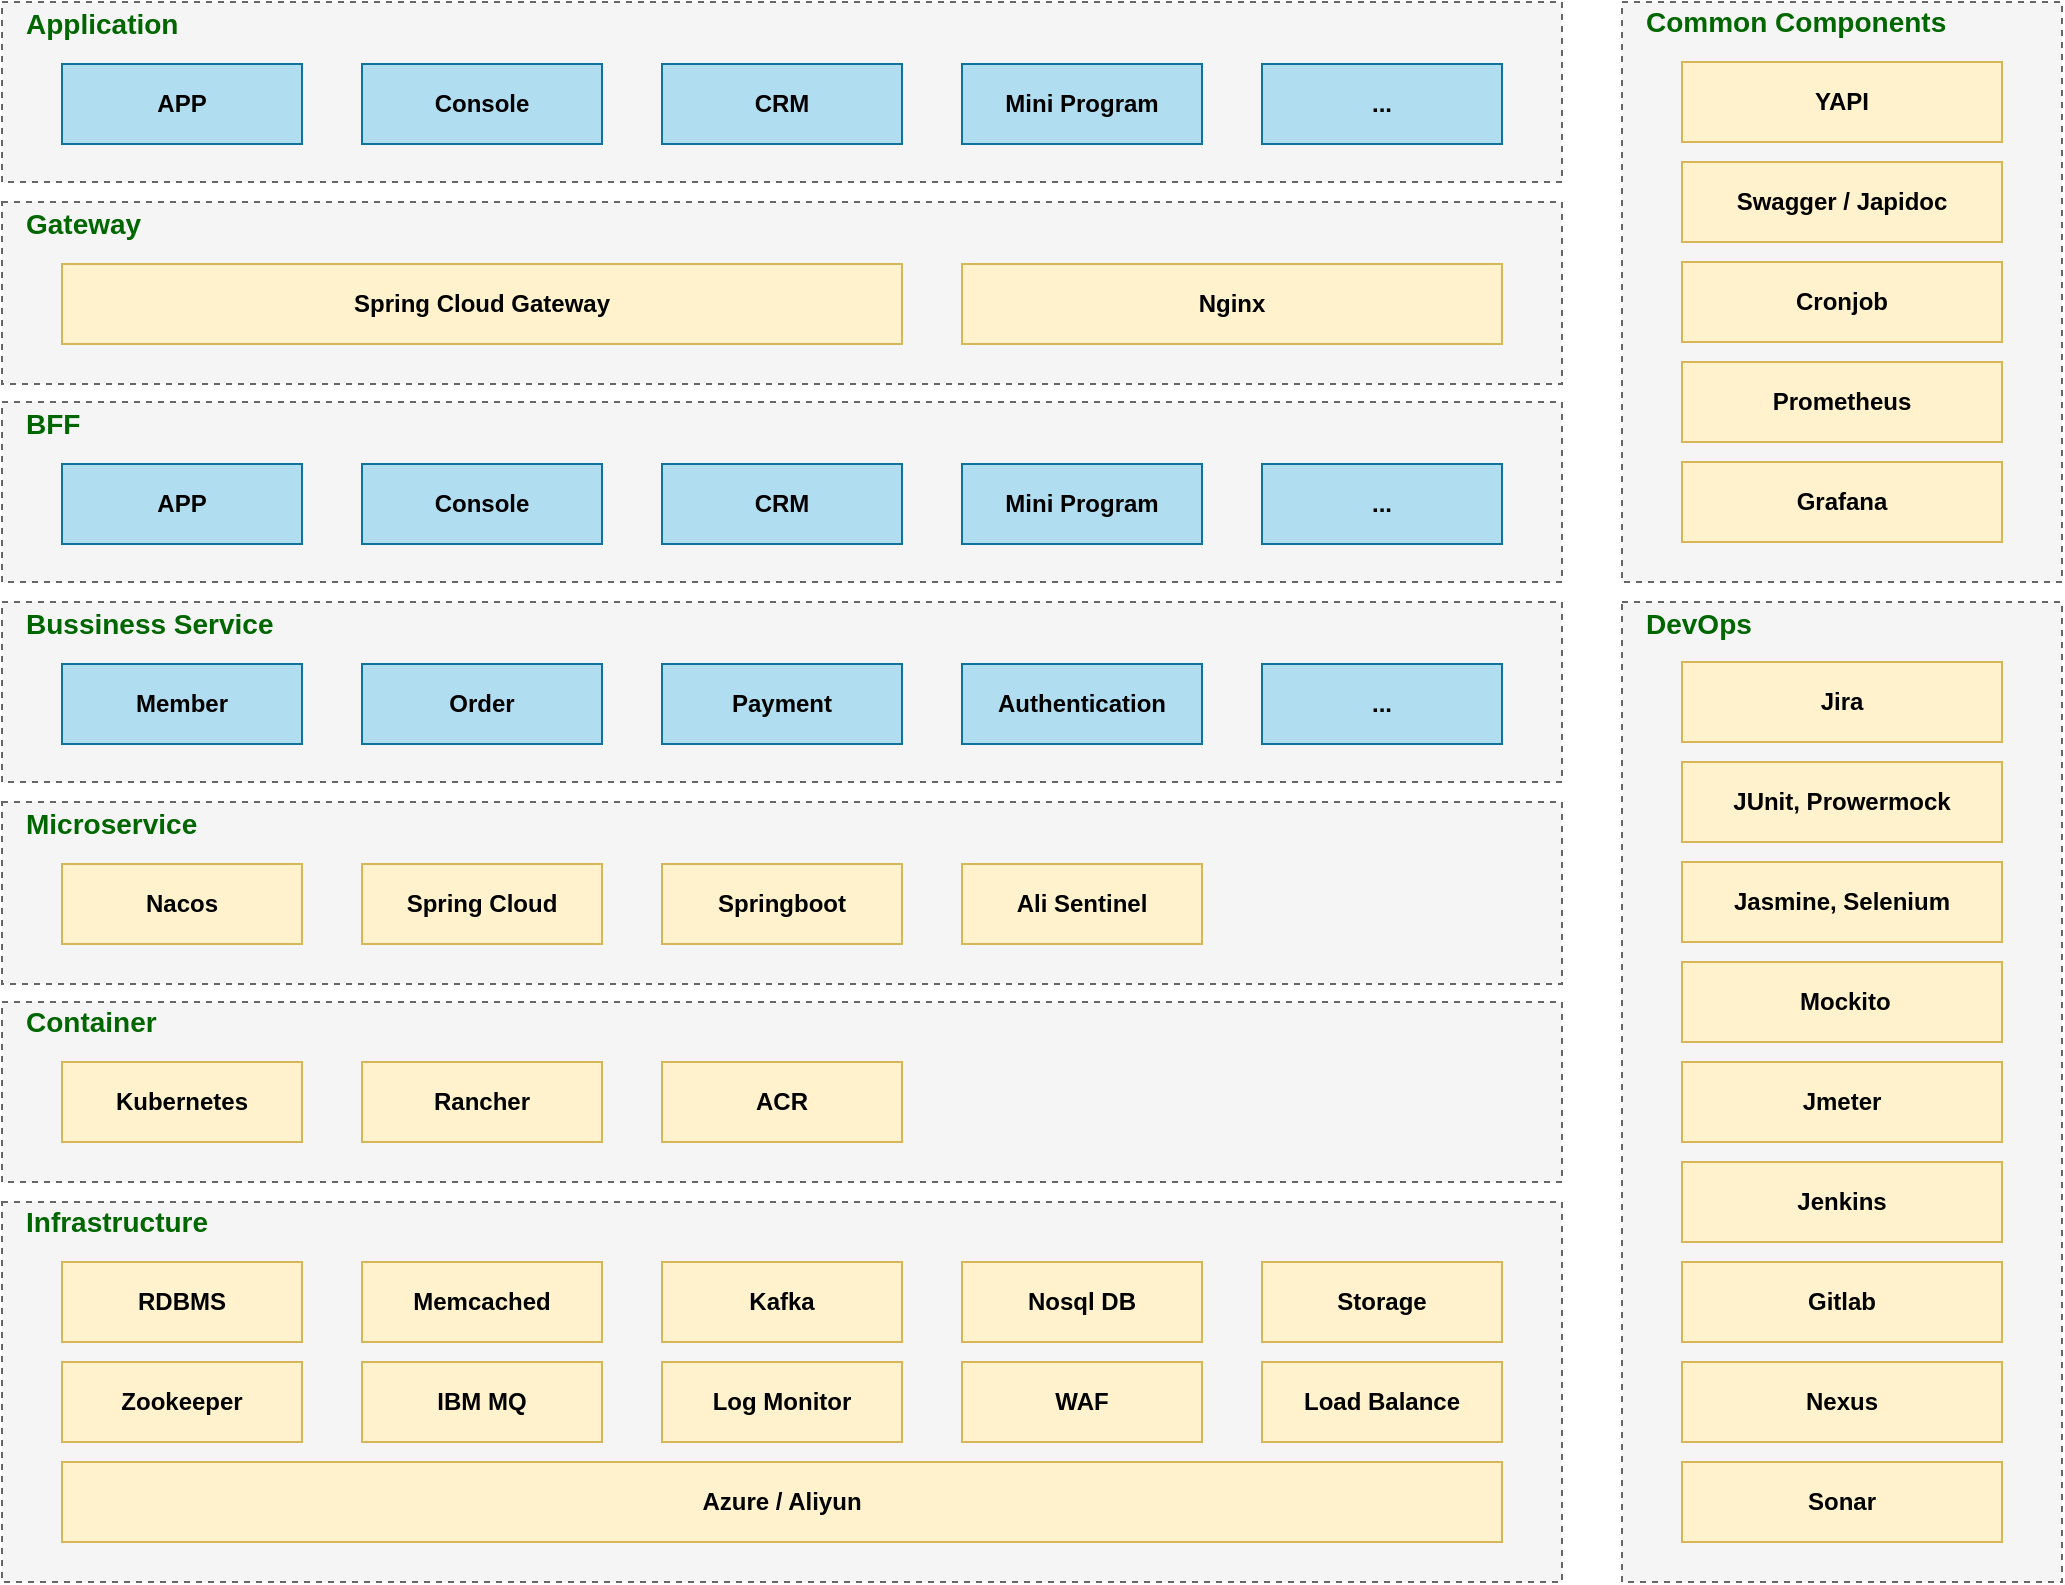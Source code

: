<mxfile version="14.9.5" type="github">
  <diagram id="-clFvQGOc0EbCS_MQECn" name="Page-1">
    <mxGraphModel dx="1393" dy="784" grid="1" gridSize="10" guides="1" tooltips="1" connect="1" arrows="1" fold="1" page="1" pageScale="1" pageWidth="1169" pageHeight="827" math="0" shadow="0">
      <root>
        <mxCell id="0" />
        <mxCell id="1" parent="0" />
        <mxCell id="SsjOBEy4eEC3Mk91ywN4-112" value="" style="rounded=0;whiteSpace=wrap;html=1;strokeColor=#666666;fillColor=#f5f5f5;dashed=1;fontColor=#333333;" vertex="1" parent="1">
          <mxGeometry x="870" y="30" width="220" height="290" as="geometry" />
        </mxCell>
        <mxCell id="SsjOBEy4eEC3Mk91ywN4-25" value="" style="rounded=0;whiteSpace=wrap;html=1;strokeColor=#666666;fillColor=#f5f5f5;dashed=1;fontColor=#333333;" vertex="1" parent="1">
          <mxGeometry x="60" y="430" width="780" height="91" as="geometry" />
        </mxCell>
        <mxCell id="SsjOBEy4eEC3Mk91ywN4-19" value="" style="rounded=0;whiteSpace=wrap;html=1;strokeColor=#666666;fillColor=#f5f5f5;dashed=1;fontColor=#333333;" vertex="1" parent="1">
          <mxGeometry x="60" y="530" width="780" height="90" as="geometry" />
        </mxCell>
        <mxCell id="SsjOBEy4eEC3Mk91ywN4-12" value="" style="rounded=0;whiteSpace=wrap;html=1;strokeColor=#666666;fillColor=#f5f5f5;dashed=1;fontColor=#333333;" vertex="1" parent="1">
          <mxGeometry x="60" y="630" width="780" height="190" as="geometry" />
        </mxCell>
        <mxCell id="SsjOBEy4eEC3Mk91ywN4-1" value="RDBMS" style="rounded=0;whiteSpace=wrap;html=1;fillColor=#fff2cc;strokeColor=#d6b656;fontStyle=1" vertex="1" parent="1">
          <mxGeometry x="90" y="660" width="120" height="40" as="geometry" />
        </mxCell>
        <mxCell id="SsjOBEy4eEC3Mk91ywN4-2" value="Memcached" style="rounded=0;whiteSpace=wrap;html=1;fillColor=#fff2cc;strokeColor=#d6b656;fontStyle=1" vertex="1" parent="1">
          <mxGeometry x="240" y="660" width="120" height="40" as="geometry" />
        </mxCell>
        <mxCell id="SsjOBEy4eEC3Mk91ywN4-3" value="Kafka" style="rounded=0;whiteSpace=wrap;html=1;fillColor=#fff2cc;strokeColor=#d6b656;fontStyle=1" vertex="1" parent="1">
          <mxGeometry x="390" y="660" width="120" height="40" as="geometry" />
        </mxCell>
        <mxCell id="SsjOBEy4eEC3Mk91ywN4-4" value="Nosql DB" style="rounded=0;whiteSpace=wrap;html=1;fillColor=#fff2cc;strokeColor=#d6b656;fontStyle=1" vertex="1" parent="1">
          <mxGeometry x="540" y="660" width="120" height="40" as="geometry" />
        </mxCell>
        <mxCell id="SsjOBEy4eEC3Mk91ywN4-5" value="Storage" style="rounded=0;whiteSpace=wrap;html=1;fillColor=#fff2cc;strokeColor=#d6b656;fontStyle=1" vertex="1" parent="1">
          <mxGeometry x="690" y="660" width="120" height="40" as="geometry" />
        </mxCell>
        <mxCell id="SsjOBEy4eEC3Mk91ywN4-6" value="Zookeeper" style="rounded=0;whiteSpace=wrap;html=1;fillColor=#fff2cc;strokeColor=#d6b656;fontStyle=1" vertex="1" parent="1">
          <mxGeometry x="90" y="710" width="120" height="40" as="geometry" />
        </mxCell>
        <mxCell id="SsjOBEy4eEC3Mk91ywN4-7" value="IBM MQ" style="rounded=0;whiteSpace=wrap;html=1;fillColor=#fff2cc;strokeColor=#d6b656;fontStyle=1" vertex="1" parent="1">
          <mxGeometry x="240" y="710" width="120" height="40" as="geometry" />
        </mxCell>
        <mxCell id="SsjOBEy4eEC3Mk91ywN4-8" value="Log Monitor" style="rounded=0;whiteSpace=wrap;html=1;fillColor=#fff2cc;strokeColor=#d6b656;fontStyle=1" vertex="1" parent="1">
          <mxGeometry x="390" y="710" width="120" height="40" as="geometry" />
        </mxCell>
        <mxCell id="SsjOBEy4eEC3Mk91ywN4-9" value="WAF" style="rounded=0;whiteSpace=wrap;html=1;fillColor=#fff2cc;strokeColor=#d6b656;fontStyle=1" vertex="1" parent="1">
          <mxGeometry x="540" y="710" width="120" height="40" as="geometry" />
        </mxCell>
        <mxCell id="SsjOBEy4eEC3Mk91ywN4-10" value="Load Balance" style="rounded=0;whiteSpace=wrap;html=1;fillColor=#fff2cc;strokeColor=#d6b656;fontStyle=1" vertex="1" parent="1">
          <mxGeometry x="690" y="710" width="120" height="40" as="geometry" />
        </mxCell>
        <mxCell id="SsjOBEy4eEC3Mk91ywN4-11" value="Azure / Aliyun" style="rounded=0;whiteSpace=wrap;html=1;fillColor=#fff2cc;strokeColor=#d6b656;fontStyle=1" vertex="1" parent="1">
          <mxGeometry x="90" y="760" width="720" height="40" as="geometry" />
        </mxCell>
        <mxCell id="SsjOBEy4eEC3Mk91ywN4-14" value="Infrastructure" style="text;html=1;strokeColor=none;fillColor=none;align=left;verticalAlign=middle;whiteSpace=wrap;rounded=0;dashed=1;textDirection=ltr;fontStyle=1;fontSize=14;fontColor=#006600;" vertex="1" parent="1">
          <mxGeometry x="70" y="630" width="100" height="20" as="geometry" />
        </mxCell>
        <mxCell id="SsjOBEy4eEC3Mk91ywN4-16" value="Kubernetes" style="rounded=0;whiteSpace=wrap;html=1;fillColor=#fff2cc;strokeColor=#d6b656;fontStyle=1" vertex="1" parent="1">
          <mxGeometry x="90" y="560" width="120" height="40" as="geometry" />
        </mxCell>
        <mxCell id="SsjOBEy4eEC3Mk91ywN4-17" value="Rancher" style="rounded=0;whiteSpace=wrap;html=1;fillColor=#fff2cc;strokeColor=#d6b656;fontStyle=1" vertex="1" parent="1">
          <mxGeometry x="240" y="560" width="120" height="40" as="geometry" />
        </mxCell>
        <mxCell id="SsjOBEy4eEC3Mk91ywN4-18" value="ACR" style="rounded=0;whiteSpace=wrap;html=1;fillColor=#fff2cc;strokeColor=#d6b656;fontStyle=1" vertex="1" parent="1">
          <mxGeometry x="390" y="560" width="120" height="40" as="geometry" />
        </mxCell>
        <mxCell id="SsjOBEy4eEC3Mk91ywN4-20" value="Container" style="text;html=1;strokeColor=none;fillColor=none;align=left;verticalAlign=middle;whiteSpace=wrap;rounded=0;dashed=1;textDirection=ltr;fontStyle=1;fontSize=14;fontColor=#006600;" vertex="1" parent="1">
          <mxGeometry x="70" y="530" width="100" height="20" as="geometry" />
        </mxCell>
        <mxCell id="SsjOBEy4eEC3Mk91ywN4-21" value="Nacos" style="rounded=0;whiteSpace=wrap;html=1;fillColor=#fff2cc;strokeColor=#d6b656;fontStyle=1" vertex="1" parent="1">
          <mxGeometry x="90" y="461" width="120" height="40" as="geometry" />
        </mxCell>
        <mxCell id="SsjOBEy4eEC3Mk91ywN4-22" value="Spring Cloud" style="rounded=0;whiteSpace=wrap;html=1;fillColor=#fff2cc;strokeColor=#d6b656;fontStyle=1" vertex="1" parent="1">
          <mxGeometry x="240" y="461" width="120" height="40" as="geometry" />
        </mxCell>
        <mxCell id="SsjOBEy4eEC3Mk91ywN4-23" value="Springboot" style="rounded=0;whiteSpace=wrap;html=1;fillColor=#fff2cc;strokeColor=#d6b656;fontStyle=1" vertex="1" parent="1">
          <mxGeometry x="390" y="461" width="120" height="40" as="geometry" />
        </mxCell>
        <mxCell id="SsjOBEy4eEC3Mk91ywN4-24" value="Ali Sentinel" style="rounded=0;whiteSpace=wrap;html=1;fillColor=#fff2cc;strokeColor=#d6b656;fontStyle=1" vertex="1" parent="1">
          <mxGeometry x="540" y="461" width="120" height="40" as="geometry" />
        </mxCell>
        <mxCell id="SsjOBEy4eEC3Mk91ywN4-26" value="Microservice" style="text;html=1;strokeColor=none;fillColor=none;align=left;verticalAlign=middle;whiteSpace=wrap;rounded=0;dashed=1;textDirection=ltr;fontStyle=1;fontSize=14;fontColor=#006600;" vertex="1" parent="1">
          <mxGeometry x="70" y="431" width="100" height="20" as="geometry" />
        </mxCell>
        <mxCell id="SsjOBEy4eEC3Mk91ywN4-28" value="" style="rounded=0;whiteSpace=wrap;html=1;strokeColor=#666666;fillColor=#f5f5f5;dashed=1;fontColor=#333333;" vertex="1" parent="1">
          <mxGeometry x="60" y="330" width="780" height="90" as="geometry" />
        </mxCell>
        <mxCell id="SsjOBEy4eEC3Mk91ywN4-29" value="Member" style="rounded=0;whiteSpace=wrap;html=1;fillColor=#b1ddf0;strokeColor=#10739e;fontStyle=1" vertex="1" parent="1">
          <mxGeometry x="90" y="361" width="120" height="40" as="geometry" />
        </mxCell>
        <mxCell id="SsjOBEy4eEC3Mk91ywN4-30" value="Order" style="rounded=0;whiteSpace=wrap;html=1;fillColor=#b1ddf0;strokeColor=#10739e;fontStyle=1" vertex="1" parent="1">
          <mxGeometry x="240" y="361" width="120" height="40" as="geometry" />
        </mxCell>
        <mxCell id="SsjOBEy4eEC3Mk91ywN4-31" value="Payment" style="rounded=0;whiteSpace=wrap;html=1;fillColor=#b1ddf0;strokeColor=#10739e;fontStyle=1" vertex="1" parent="1">
          <mxGeometry x="390" y="361" width="120" height="40" as="geometry" />
        </mxCell>
        <mxCell id="SsjOBEy4eEC3Mk91ywN4-32" value="Authentication" style="rounded=0;whiteSpace=wrap;html=1;fillColor=#b1ddf0;strokeColor=#10739e;fontStyle=1" vertex="1" parent="1">
          <mxGeometry x="540" y="361" width="120" height="40" as="geometry" />
        </mxCell>
        <mxCell id="SsjOBEy4eEC3Mk91ywN4-33" value="Bussiness Service" style="text;html=1;strokeColor=none;fillColor=none;align=left;verticalAlign=middle;whiteSpace=wrap;rounded=0;dashed=1;textDirection=ltr;fontStyle=1;fontSize=14;fontColor=#006600;" vertex="1" parent="1">
          <mxGeometry x="70" y="331" width="160" height="20" as="geometry" />
        </mxCell>
        <mxCell id="SsjOBEy4eEC3Mk91ywN4-34" value="..." style="rounded=0;whiteSpace=wrap;html=1;fillColor=#b1ddf0;strokeColor=#10739e;fontStyle=1" vertex="1" parent="1">
          <mxGeometry x="690" y="361" width="120" height="40" as="geometry" />
        </mxCell>
        <mxCell id="SsjOBEy4eEC3Mk91ywN4-35" value="" style="rounded=0;whiteSpace=wrap;html=1;strokeColor=#666666;fillColor=#f5f5f5;dashed=1;fontColor=#333333;" vertex="1" parent="1">
          <mxGeometry x="60" y="230" width="780" height="90" as="geometry" />
        </mxCell>
        <mxCell id="SsjOBEy4eEC3Mk91ywN4-36" value="APP" style="rounded=0;whiteSpace=wrap;html=1;fillColor=#b1ddf0;strokeColor=#10739e;fontStyle=1" vertex="1" parent="1">
          <mxGeometry x="90" y="261" width="120" height="40" as="geometry" />
        </mxCell>
        <mxCell id="SsjOBEy4eEC3Mk91ywN4-37" value="Console" style="rounded=0;whiteSpace=wrap;html=1;fillColor=#b1ddf0;strokeColor=#10739e;fontStyle=1" vertex="1" parent="1">
          <mxGeometry x="240" y="261" width="120" height="40" as="geometry" />
        </mxCell>
        <mxCell id="SsjOBEy4eEC3Mk91ywN4-38" value="CRM" style="rounded=0;whiteSpace=wrap;html=1;fillColor=#b1ddf0;strokeColor=#10739e;fontStyle=1" vertex="1" parent="1">
          <mxGeometry x="390" y="261" width="120" height="40" as="geometry" />
        </mxCell>
        <mxCell id="SsjOBEy4eEC3Mk91ywN4-39" value="Mini Program" style="rounded=0;whiteSpace=wrap;html=1;fillColor=#b1ddf0;strokeColor=#10739e;fontStyle=1" vertex="1" parent="1">
          <mxGeometry x="540" y="261" width="120" height="40" as="geometry" />
        </mxCell>
        <mxCell id="SsjOBEy4eEC3Mk91ywN4-40" value="BFF" style="text;html=1;strokeColor=none;fillColor=none;align=left;verticalAlign=middle;whiteSpace=wrap;rounded=0;dashed=1;textDirection=ltr;fontStyle=1;fontSize=14;fontColor=#006600;" vertex="1" parent="1">
          <mxGeometry x="70" y="231" width="100" height="20" as="geometry" />
        </mxCell>
        <mxCell id="SsjOBEy4eEC3Mk91ywN4-41" value="..." style="rounded=0;whiteSpace=wrap;html=1;fillColor=#b1ddf0;strokeColor=#10739e;fontStyle=1" vertex="1" parent="1">
          <mxGeometry x="690" y="261" width="120" height="40" as="geometry" />
        </mxCell>
        <mxCell id="SsjOBEy4eEC3Mk91ywN4-42" value="" style="rounded=0;whiteSpace=wrap;html=1;strokeColor=#666666;fillColor=#f5f5f5;dashed=1;fontColor=#333333;" vertex="1" parent="1">
          <mxGeometry x="60" y="130" width="780" height="91" as="geometry" />
        </mxCell>
        <mxCell id="SsjOBEy4eEC3Mk91ywN4-43" value="Spring Cloud Gateway" style="rounded=0;whiteSpace=wrap;html=1;fillColor=#fff2cc;strokeColor=#d6b656;fontStyle=1" vertex="1" parent="1">
          <mxGeometry x="90" y="161" width="420" height="40" as="geometry" />
        </mxCell>
        <mxCell id="SsjOBEy4eEC3Mk91ywN4-46" value="Nginx" style="rounded=0;whiteSpace=wrap;html=1;fillColor=#fff2cc;strokeColor=#d6b656;fontStyle=1" vertex="1" parent="1">
          <mxGeometry x="540" y="161" width="270" height="40" as="geometry" />
        </mxCell>
        <mxCell id="SsjOBEy4eEC3Mk91ywN4-47" value="Gateway" style="text;html=1;strokeColor=none;fillColor=none;align=left;verticalAlign=middle;whiteSpace=wrap;rounded=0;dashed=1;textDirection=ltr;fontStyle=1;fontSize=14;fontColor=#006600;" vertex="1" parent="1">
          <mxGeometry x="70" y="131" width="100" height="20" as="geometry" />
        </mxCell>
        <mxCell id="SsjOBEy4eEC3Mk91ywN4-48" value="" style="rounded=0;whiteSpace=wrap;html=1;strokeColor=#666666;fillColor=#f5f5f5;dashed=1;fontColor=#333333;" vertex="1" parent="1">
          <mxGeometry x="60" y="30" width="780" height="90" as="geometry" />
        </mxCell>
        <mxCell id="SsjOBEy4eEC3Mk91ywN4-49" value="APP" style="rounded=0;whiteSpace=wrap;html=1;fillColor=#b1ddf0;strokeColor=#10739e;fontStyle=1" vertex="1" parent="1">
          <mxGeometry x="90" y="61" width="120" height="40" as="geometry" />
        </mxCell>
        <mxCell id="SsjOBEy4eEC3Mk91ywN4-50" value="Console" style="rounded=0;whiteSpace=wrap;html=1;fillColor=#b1ddf0;strokeColor=#10739e;fontStyle=1" vertex="1" parent="1">
          <mxGeometry x="240" y="61" width="120" height="40" as="geometry" />
        </mxCell>
        <mxCell id="SsjOBEy4eEC3Mk91ywN4-51" value="CRM" style="rounded=0;whiteSpace=wrap;html=1;fillColor=#b1ddf0;strokeColor=#10739e;fontStyle=1" vertex="1" parent="1">
          <mxGeometry x="390" y="61" width="120" height="40" as="geometry" />
        </mxCell>
        <mxCell id="SsjOBEy4eEC3Mk91ywN4-52" value="Mini Program" style="rounded=0;whiteSpace=wrap;html=1;fillColor=#b1ddf0;strokeColor=#10739e;fontStyle=1" vertex="1" parent="1">
          <mxGeometry x="540" y="61" width="120" height="40" as="geometry" />
        </mxCell>
        <mxCell id="SsjOBEy4eEC3Mk91ywN4-53" value="Application" style="text;html=1;strokeColor=none;fillColor=none;align=left;verticalAlign=middle;whiteSpace=wrap;rounded=0;dashed=1;textDirection=ltr;fontStyle=1;fontSize=14;fontColor=#006600;" vertex="1" parent="1">
          <mxGeometry x="70" y="31" width="100" height="20" as="geometry" />
        </mxCell>
        <mxCell id="SsjOBEy4eEC3Mk91ywN4-54" value="..." style="rounded=0;whiteSpace=wrap;html=1;fillColor=#b1ddf0;strokeColor=#10739e;fontStyle=1" vertex="1" parent="1">
          <mxGeometry x="690" y="61" width="120" height="40" as="geometry" />
        </mxCell>
        <mxCell id="SsjOBEy4eEC3Mk91ywN4-106" value="YAPI" style="rounded=0;whiteSpace=wrap;html=1;fillColor=#fff2cc;strokeColor=#d6b656;fontStyle=1" vertex="1" parent="1">
          <mxGeometry x="900" y="60" width="160" height="40" as="geometry" />
        </mxCell>
        <mxCell id="SsjOBEy4eEC3Mk91ywN4-108" value="Swagger / Japidoc" style="rounded=0;whiteSpace=wrap;html=1;fillColor=#fff2cc;strokeColor=#d6b656;fontStyle=1" vertex="1" parent="1">
          <mxGeometry x="900" y="110" width="160" height="40" as="geometry" />
        </mxCell>
        <mxCell id="SsjOBEy4eEC3Mk91ywN4-109" value="Cronjob" style="rounded=0;whiteSpace=wrap;html=1;fillColor=#fff2cc;strokeColor=#d6b656;fontStyle=1" vertex="1" parent="1">
          <mxGeometry x="900" y="160" width="160" height="40" as="geometry" />
        </mxCell>
        <mxCell id="SsjOBEy4eEC3Mk91ywN4-110" value="Prometheus" style="rounded=0;whiteSpace=wrap;html=1;fillColor=#fff2cc;strokeColor=#d6b656;fontStyle=1" vertex="1" parent="1">
          <mxGeometry x="900" y="210" width="160" height="40" as="geometry" />
        </mxCell>
        <mxCell id="SsjOBEy4eEC3Mk91ywN4-111" value="Grafana" style="rounded=0;whiteSpace=wrap;html=1;fillColor=#fff2cc;strokeColor=#d6b656;fontStyle=1" vertex="1" parent="1">
          <mxGeometry x="900" y="260" width="160" height="40" as="geometry" />
        </mxCell>
        <mxCell id="SsjOBEy4eEC3Mk91ywN4-113" value="Common Components" style="text;html=1;strokeColor=none;fillColor=none;align=left;verticalAlign=middle;whiteSpace=wrap;rounded=0;dashed=1;textDirection=ltr;fontStyle=1;fontSize=14;fontColor=#006600;" vertex="1" parent="1">
          <mxGeometry x="880" y="30" width="170" height="20" as="geometry" />
        </mxCell>
        <mxCell id="SsjOBEy4eEC3Mk91ywN4-114" value="" style="rounded=0;whiteSpace=wrap;html=1;strokeColor=#666666;fillColor=#f5f5f5;dashed=1;fontColor=#333333;" vertex="1" parent="1">
          <mxGeometry x="870" y="330" width="220" height="490" as="geometry" />
        </mxCell>
        <mxCell id="SsjOBEy4eEC3Mk91ywN4-115" value="Jira" style="rounded=0;whiteSpace=wrap;html=1;fillColor=#fff2cc;strokeColor=#d6b656;fontStyle=1" vertex="1" parent="1">
          <mxGeometry x="900" y="360" width="160" height="40" as="geometry" />
        </mxCell>
        <mxCell id="SsjOBEy4eEC3Mk91ywN4-116" value="JUnit, Prowermock" style="rounded=0;whiteSpace=wrap;html=1;fillColor=#fff2cc;strokeColor=#d6b656;fontStyle=1" vertex="1" parent="1">
          <mxGeometry x="900" y="410" width="160" height="40" as="geometry" />
        </mxCell>
        <mxCell id="SsjOBEy4eEC3Mk91ywN4-117" value="Jasmine, Selenium" style="rounded=0;whiteSpace=wrap;html=1;fillColor=#fff2cc;strokeColor=#d6b656;fontStyle=1" vertex="1" parent="1">
          <mxGeometry x="900" y="460" width="160" height="40" as="geometry" />
        </mxCell>
        <mxCell id="SsjOBEy4eEC3Mk91ywN4-118" value="&amp;nbsp;Mockito" style="rounded=0;whiteSpace=wrap;html=1;fillColor=#fff2cc;strokeColor=#d6b656;fontStyle=1" vertex="1" parent="1">
          <mxGeometry x="900" y="510" width="160" height="40" as="geometry" />
        </mxCell>
        <mxCell id="SsjOBEy4eEC3Mk91ywN4-119" value="Jenkins" style="rounded=0;whiteSpace=wrap;html=1;fillColor=#fff2cc;strokeColor=#d6b656;fontStyle=1" vertex="1" parent="1">
          <mxGeometry x="900" y="610" width="160" height="40" as="geometry" />
        </mxCell>
        <mxCell id="SsjOBEy4eEC3Mk91ywN4-120" value="DevOps" style="text;html=1;strokeColor=none;fillColor=none;align=left;verticalAlign=middle;whiteSpace=wrap;rounded=0;dashed=1;textDirection=ltr;fontStyle=1;fontSize=14;fontColor=#006600;" vertex="1" parent="1">
          <mxGeometry x="880" y="331" width="170" height="20" as="geometry" />
        </mxCell>
        <mxCell id="SsjOBEy4eEC3Mk91ywN4-121" value="Gitlab" style="rounded=0;whiteSpace=wrap;html=1;fillColor=#fff2cc;strokeColor=#d6b656;fontStyle=1" vertex="1" parent="1">
          <mxGeometry x="900" y="660" width="160" height="40" as="geometry" />
        </mxCell>
        <mxCell id="SsjOBEy4eEC3Mk91ywN4-122" value="Nexus" style="rounded=0;whiteSpace=wrap;html=1;fillColor=#fff2cc;strokeColor=#d6b656;fontStyle=1" vertex="1" parent="1">
          <mxGeometry x="900" y="710" width="160" height="40" as="geometry" />
        </mxCell>
        <mxCell id="SsjOBEy4eEC3Mk91ywN4-123" value="Sonar" style="rounded=0;whiteSpace=wrap;html=1;fillColor=#fff2cc;strokeColor=#d6b656;fontStyle=1" vertex="1" parent="1">
          <mxGeometry x="900" y="760" width="160" height="40" as="geometry" />
        </mxCell>
        <mxCell id="SsjOBEy4eEC3Mk91ywN4-125" value="Jmeter" style="rounded=0;whiteSpace=wrap;html=1;fillColor=#fff2cc;strokeColor=#d6b656;fontStyle=1" vertex="1" parent="1">
          <mxGeometry x="900" y="560" width="160" height="40" as="geometry" />
        </mxCell>
      </root>
    </mxGraphModel>
  </diagram>
</mxfile>

